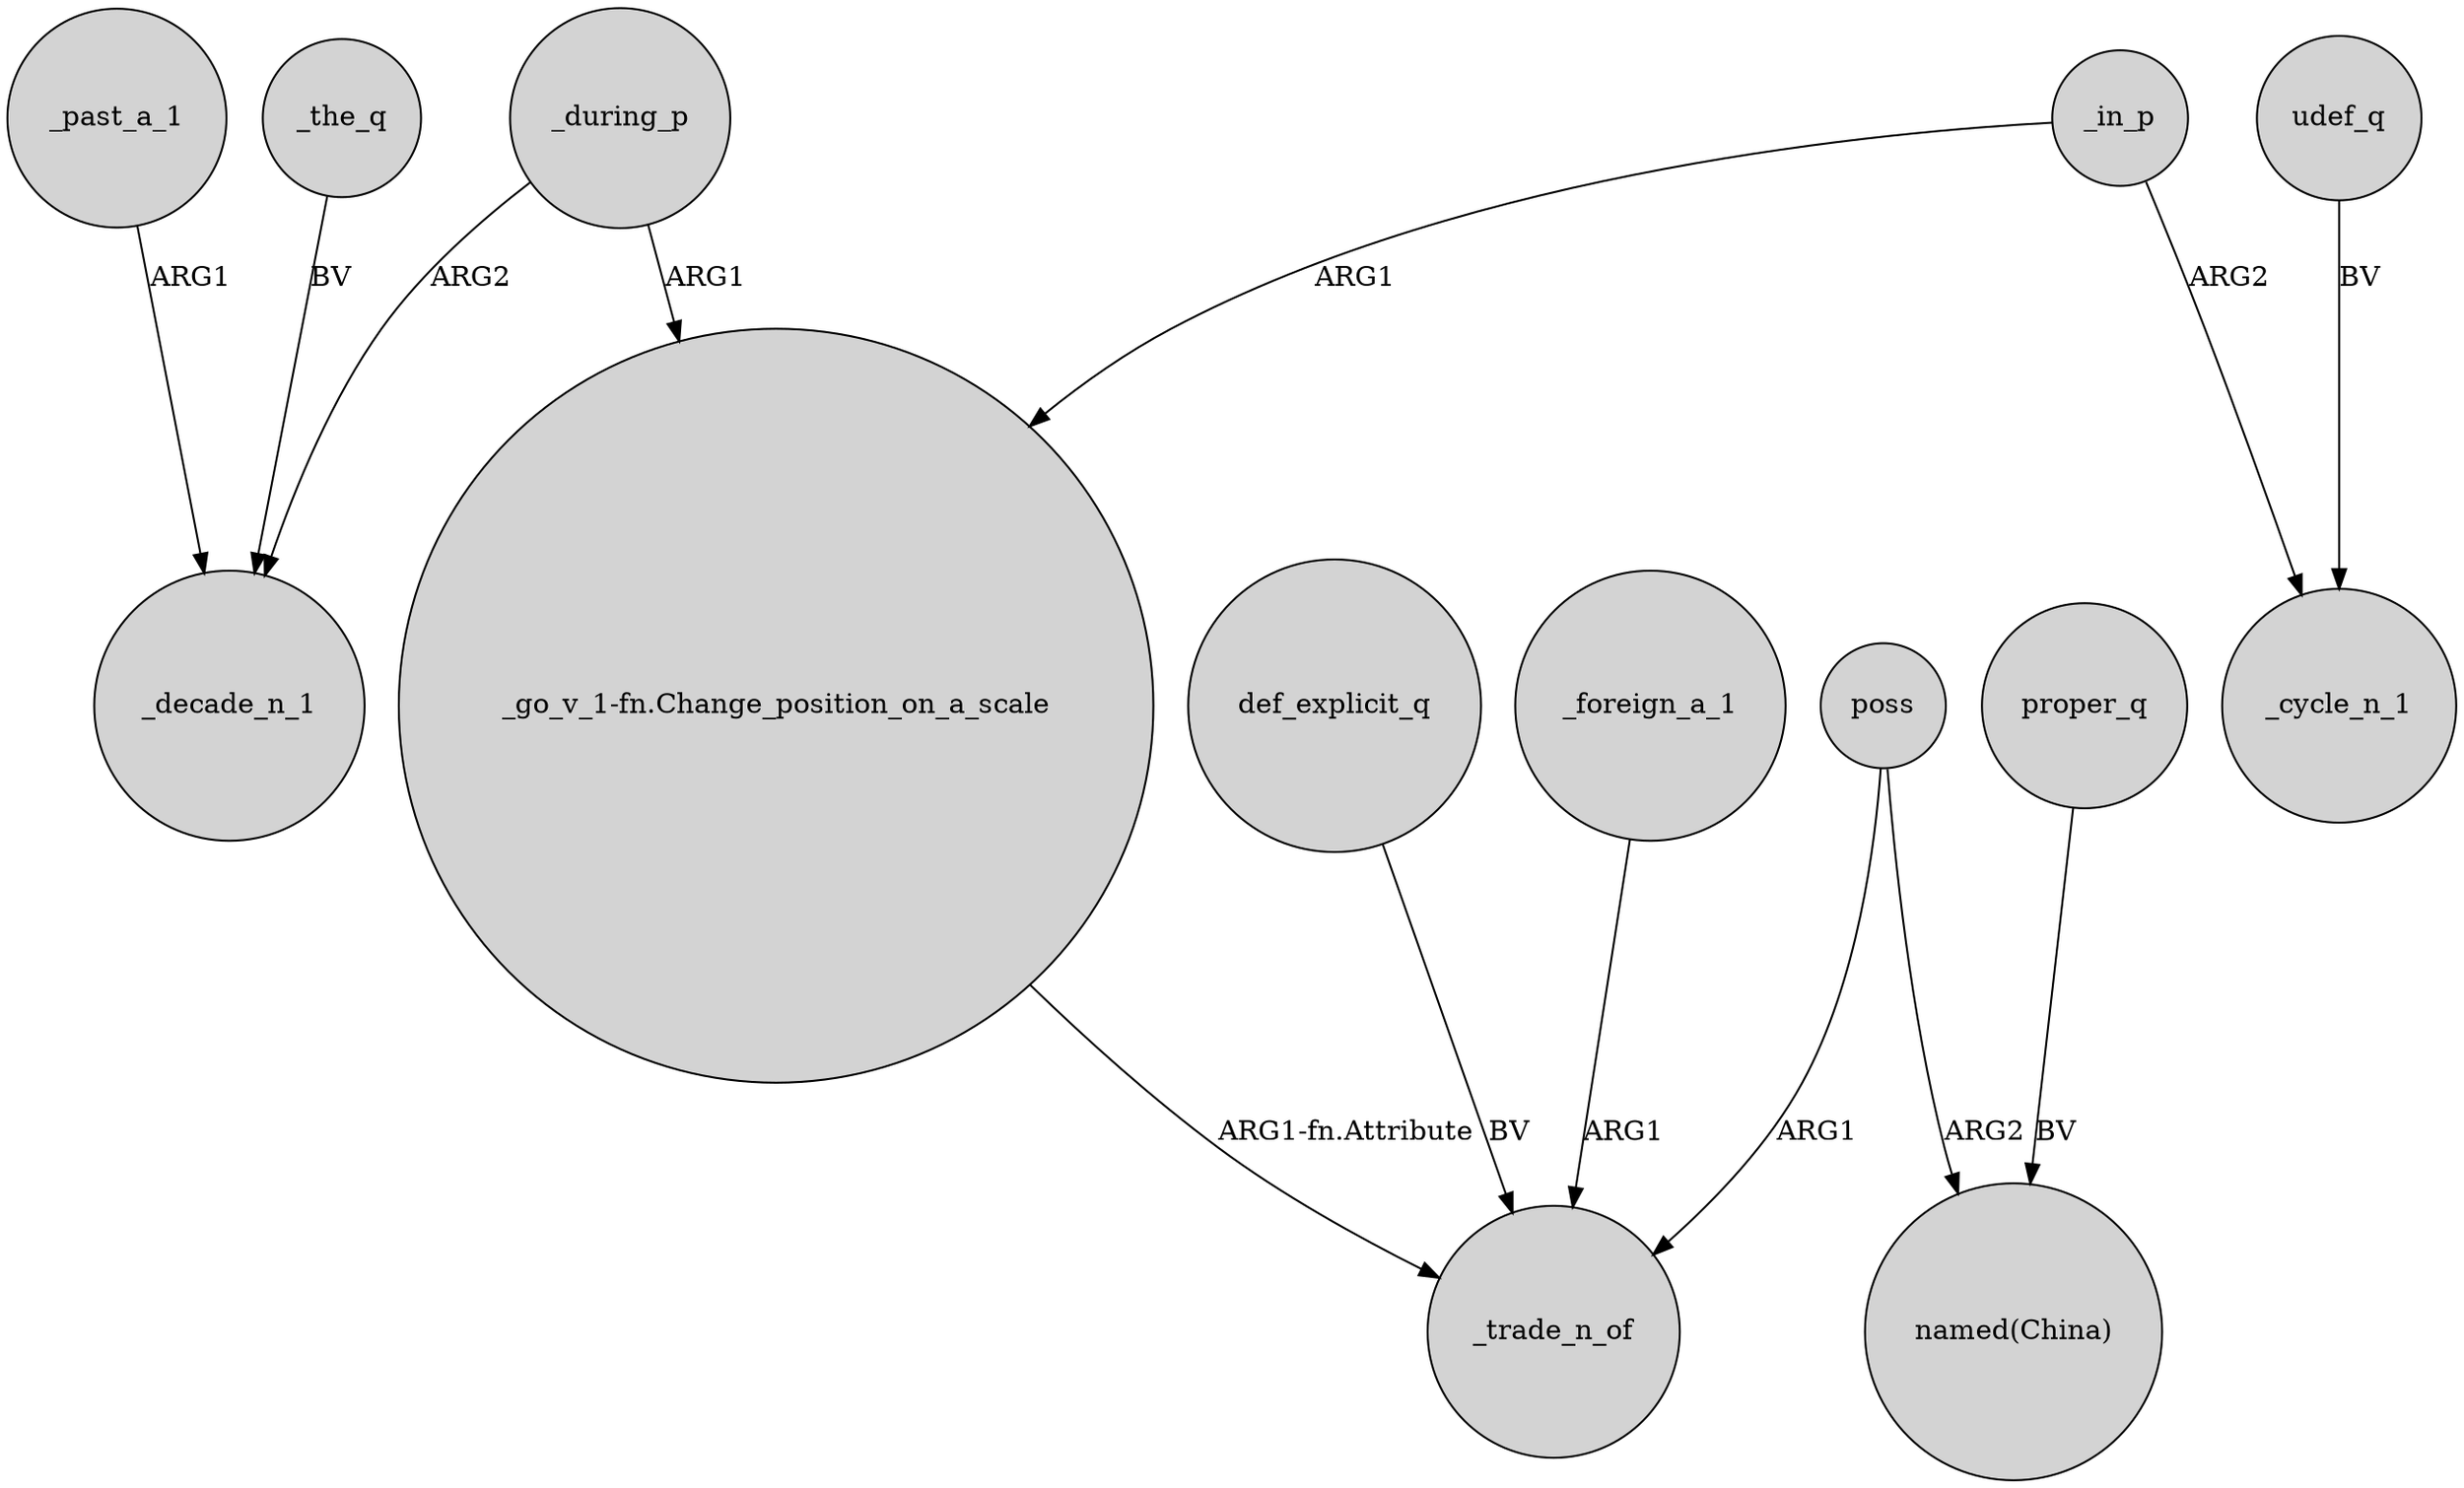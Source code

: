 digraph {
	node [shape=circle style=filled]
	_past_a_1 -> _decade_n_1 [label=ARG1]
	_during_p -> _decade_n_1 [label=ARG2]
	proper_q -> "named(China)" [label=BV]
	_in_p -> "_go_v_1-fn.Change_position_on_a_scale" [label=ARG1]
	_the_q -> _decade_n_1 [label=BV]
	_in_p -> _cycle_n_1 [label=ARG2]
	poss -> "named(China)" [label=ARG2]
	"_go_v_1-fn.Change_position_on_a_scale" -> _trade_n_of [label="ARG1-fn.Attribute"]
	poss -> _trade_n_of [label=ARG1]
	udef_q -> _cycle_n_1 [label=BV]
	def_explicit_q -> _trade_n_of [label=BV]
	_foreign_a_1 -> _trade_n_of [label=ARG1]
	_during_p -> "_go_v_1-fn.Change_position_on_a_scale" [label=ARG1]
}
